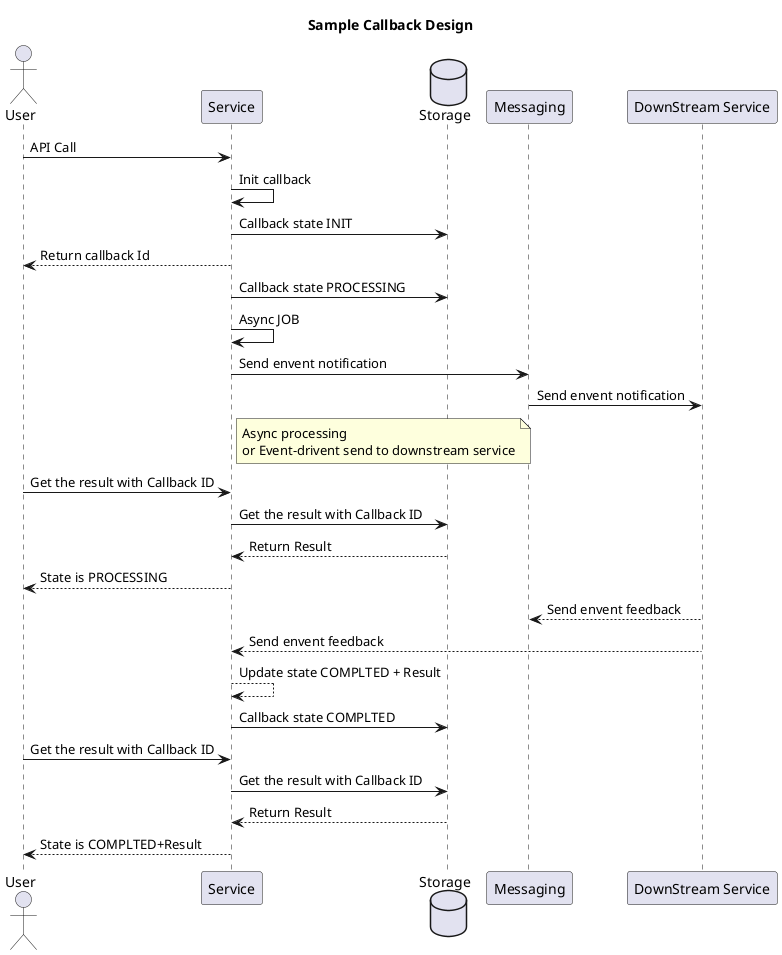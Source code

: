 @startuml
    title : Sample Callback Design
    actor "User" as user
    participant "Service" as service
    database "Storage" as storage
     participant "Messaging" as messaging
    participant "DownStream Service" as downstream
    
    user -> service: API Call
    service -> service: Init callback
    service -> storage: Callback state INIT
    user <-- service: Return callback Id
    service -> storage: Callback state PROCESSING
    service -> service: Async JOB
    service -> messaging: Send envent notification
    messaging -> downstream: Send envent notification

    note right of service 
    Async processing 
    or Event-drivent send to downstream service
    end note

    user -> service: Get the result with Callback ID
    service -> storage: Get the result with Callback ID
    service <-- storage: Return Result
    user <-- service: State is PROCESSING
    messaging <-- downstream: Send envent feedback
    service <-- downstream: Send envent feedback
    service--> service: Update state COMPLTED + Result
    service -> storage: Callback state COMPLTED

    user -> service: Get the result with Callback ID
    service -> storage: Get the result with Callback ID
    service <-- storage: Return Result
    user <-- service: State is COMPLTED+Result
@enduml
